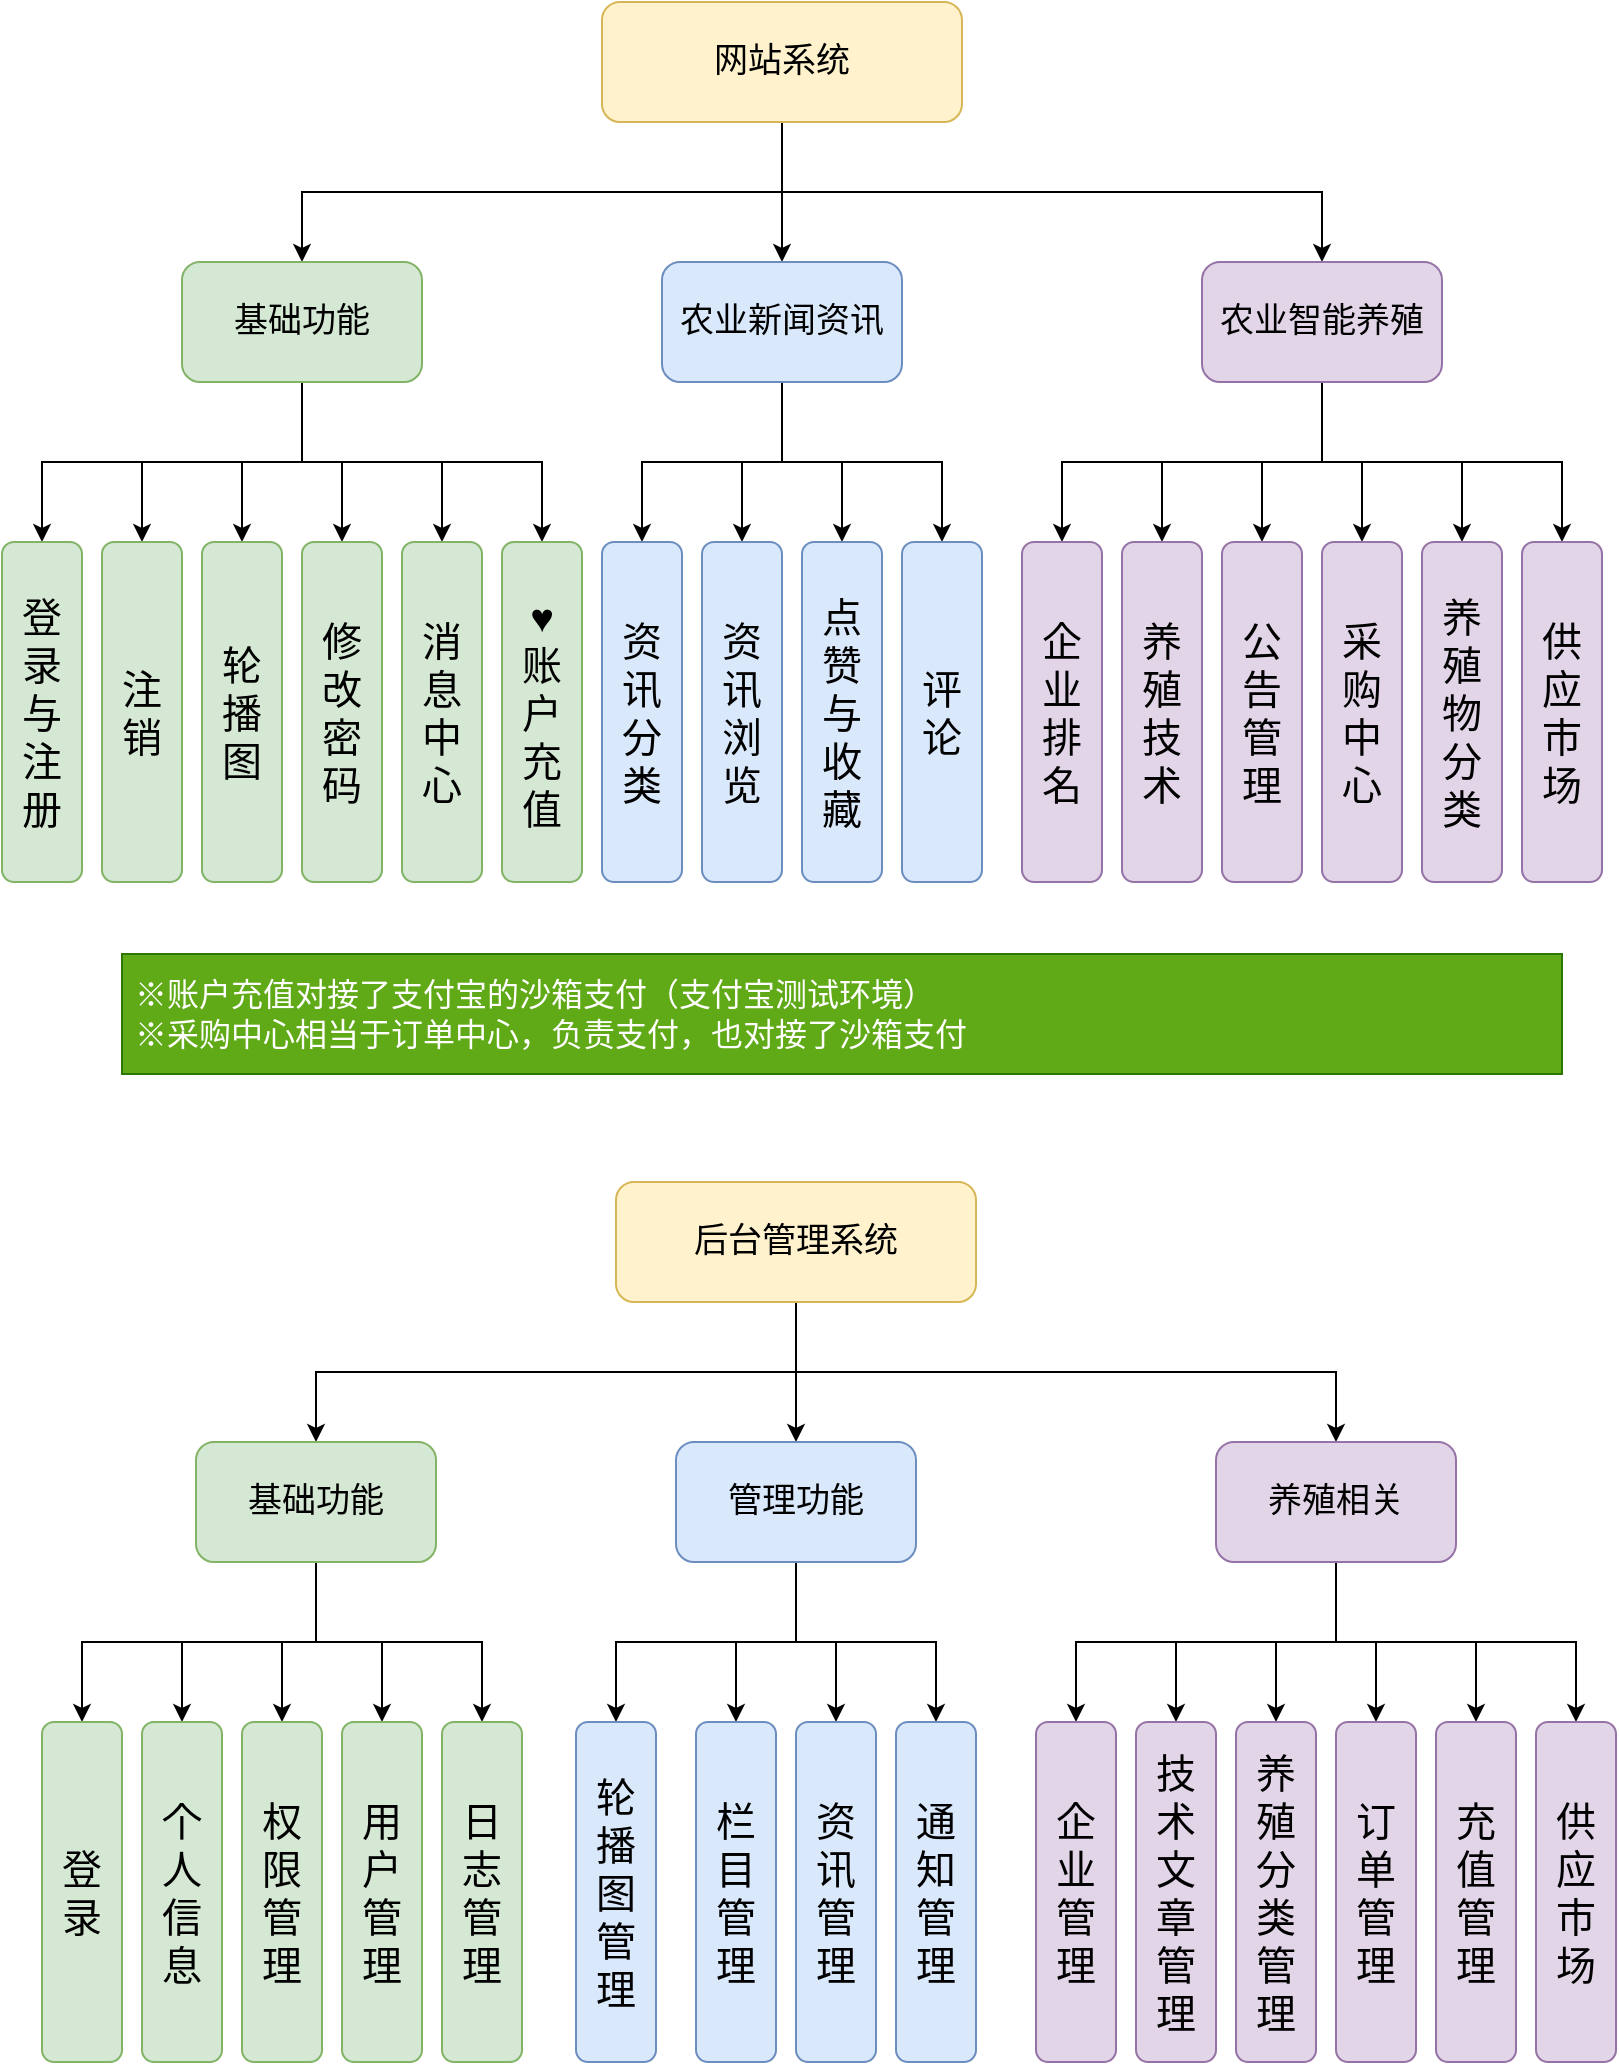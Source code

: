 <mxfile version="16.6.1" type="github">
  <diagram id="JLk9FKHlb9LdRjsdpeua" name="Page-1">
    <mxGraphModel dx="1865" dy="1748" grid="1" gridSize="10" guides="1" tooltips="1" connect="1" arrows="1" fold="1" page="1" pageScale="1" pageWidth="827" pageHeight="1169" math="0" shadow="0">
      <root>
        <mxCell id="0" />
        <mxCell id="1" parent="0" />
        <mxCell id="YeQBJPrLlTCUJduyqjX9-6" style="edgeStyle=orthogonalEdgeStyle;rounded=0;orthogonalLoop=1;jettySize=auto;html=1;exitX=0.5;exitY=1;exitDx=0;exitDy=0;entryX=0.5;entryY=0;entryDx=0;entryDy=0;fontFamily=Times New Roman;fontSize=17;shadow=0;sketch=0;" parent="1" source="YeQBJPrLlTCUJduyqjX9-1" target="YeQBJPrLlTCUJduyqjX9-3" edge="1">
          <mxGeometry relative="1" as="geometry" />
        </mxCell>
        <mxCell id="YeQBJPrLlTCUJduyqjX9-7" style="edgeStyle=orthogonalEdgeStyle;rounded=0;orthogonalLoop=1;jettySize=auto;html=1;exitX=0.5;exitY=1;exitDx=0;exitDy=0;entryX=0.5;entryY=0;entryDx=0;entryDy=0;fontFamily=Times New Roman;fontSize=17;shadow=0;sketch=0;" parent="1" source="YeQBJPrLlTCUJduyqjX9-1" target="YeQBJPrLlTCUJduyqjX9-2" edge="1">
          <mxGeometry relative="1" as="geometry" />
        </mxCell>
        <mxCell id="YeQBJPrLlTCUJduyqjX9-8" style="edgeStyle=orthogonalEdgeStyle;rounded=0;orthogonalLoop=1;jettySize=auto;html=1;exitX=0.5;exitY=1;exitDx=0;exitDy=0;fontFamily=Times New Roman;fontSize=17;shadow=0;sketch=0;" parent="1" source="YeQBJPrLlTCUJduyqjX9-1" target="YeQBJPrLlTCUJduyqjX9-4" edge="1">
          <mxGeometry relative="1" as="geometry" />
        </mxCell>
        <mxCell id="YeQBJPrLlTCUJduyqjX9-1" value="网站系统" style="rounded=1;whiteSpace=wrap;html=1;fontFamily=Times New Roman;fontSize=17;shadow=0;sketch=0;fillColor=#fff2cc;strokeColor=#d6b656;" parent="1" vertex="1">
          <mxGeometry x="-520" y="-1120" width="180" height="60" as="geometry" />
        </mxCell>
        <mxCell id="YeQBJPrLlTCUJduyqjX9-22" style="edgeStyle=orthogonalEdgeStyle;rounded=0;sketch=0;orthogonalLoop=1;jettySize=auto;html=1;exitX=0.5;exitY=1;exitDx=0;exitDy=0;entryX=0.5;entryY=0;entryDx=0;entryDy=0;shadow=0;fontFamily=Times New Roman;fontSize=17;" parent="1" source="YeQBJPrLlTCUJduyqjX9-2" target="YeQBJPrLlTCUJduyqjX9-5" edge="1">
          <mxGeometry relative="1" as="geometry" />
        </mxCell>
        <mxCell id="YeQBJPrLlTCUJduyqjX9-23" style="edgeStyle=orthogonalEdgeStyle;rounded=0;sketch=0;orthogonalLoop=1;jettySize=auto;html=1;exitX=0.5;exitY=1;exitDx=0;exitDy=0;entryX=0.5;entryY=0;entryDx=0;entryDy=0;shadow=0;fontFamily=Times New Roman;fontSize=17;" parent="1" source="YeQBJPrLlTCUJduyqjX9-2" target="YeQBJPrLlTCUJduyqjX9-9" edge="1">
          <mxGeometry relative="1" as="geometry" />
        </mxCell>
        <mxCell id="YeQBJPrLlTCUJduyqjX9-25" style="edgeStyle=orthogonalEdgeStyle;rounded=0;sketch=0;orthogonalLoop=1;jettySize=auto;html=1;exitX=0.5;exitY=1;exitDx=0;exitDy=0;entryX=0.5;entryY=0;entryDx=0;entryDy=0;shadow=0;fontFamily=Times New Roman;fontSize=17;" parent="1" source="YeQBJPrLlTCUJduyqjX9-2" target="YeQBJPrLlTCUJduyqjX9-12" edge="1">
          <mxGeometry relative="1" as="geometry" />
        </mxCell>
        <mxCell id="YeQBJPrLlTCUJduyqjX9-26" style="edgeStyle=orthogonalEdgeStyle;rounded=0;sketch=0;orthogonalLoop=1;jettySize=auto;html=1;exitX=0.5;exitY=1;exitDx=0;exitDy=0;entryX=0.5;entryY=0;entryDx=0;entryDy=0;shadow=0;fontFamily=Times New Roman;fontSize=17;" parent="1" source="YeQBJPrLlTCUJduyqjX9-2" target="YeQBJPrLlTCUJduyqjX9-10" edge="1">
          <mxGeometry relative="1" as="geometry" />
        </mxCell>
        <mxCell id="YeQBJPrLlTCUJduyqjX9-27" style="edgeStyle=orthogonalEdgeStyle;rounded=0;sketch=0;orthogonalLoop=1;jettySize=auto;html=1;exitX=0.5;exitY=1;exitDx=0;exitDy=0;entryX=0.5;entryY=0;entryDx=0;entryDy=0;shadow=0;fontFamily=Times New Roman;fontSize=17;" parent="1" source="YeQBJPrLlTCUJduyqjX9-2" target="YeQBJPrLlTCUJduyqjX9-13" edge="1">
          <mxGeometry relative="1" as="geometry" />
        </mxCell>
        <mxCell id="ArTHainUAxs4ZkYim9h0-6" style="edgeStyle=orthogonalEdgeStyle;rounded=0;orthogonalLoop=1;jettySize=auto;html=1;exitX=0.5;exitY=1;exitDx=0;exitDy=0;entryX=0.5;entryY=0;entryDx=0;entryDy=0;shadow=0;" edge="1" parent="1" source="YeQBJPrLlTCUJduyqjX9-2" target="ArTHainUAxs4ZkYim9h0-5">
          <mxGeometry relative="1" as="geometry" />
        </mxCell>
        <mxCell id="YeQBJPrLlTCUJduyqjX9-2" value="基础功能" style="rounded=1;whiteSpace=wrap;html=1;fillColor=#d5e8d4;fontFamily=Times New Roman;fontSize=17;shadow=0;sketch=0;strokeColor=#82b366;" parent="1" vertex="1">
          <mxGeometry x="-730" y="-990" width="120" height="60" as="geometry" />
        </mxCell>
        <mxCell id="YeQBJPrLlTCUJduyqjX9-28" style="edgeStyle=orthogonalEdgeStyle;rounded=0;sketch=0;orthogonalLoop=1;jettySize=auto;html=1;exitX=0.5;exitY=1;exitDx=0;exitDy=0;entryX=0.5;entryY=0;entryDx=0;entryDy=0;shadow=0;fontFamily=Times New Roman;fontSize=17;" parent="1" source="YeQBJPrLlTCUJduyqjX9-3" target="YeQBJPrLlTCUJduyqjX9-14" edge="1">
          <mxGeometry relative="1" as="geometry" />
        </mxCell>
        <mxCell id="YeQBJPrLlTCUJduyqjX9-33" style="edgeStyle=orthogonalEdgeStyle;rounded=0;sketch=0;orthogonalLoop=1;jettySize=auto;html=1;exitX=0.5;exitY=1;exitDx=0;exitDy=0;entryX=0.5;entryY=0;entryDx=0;entryDy=0;shadow=0;fontFamily=Times New Roman;fontSize=17;" parent="1" source="YeQBJPrLlTCUJduyqjX9-3" target="YeQBJPrLlTCUJduyqjX9-15" edge="1">
          <mxGeometry relative="1" as="geometry" />
        </mxCell>
        <mxCell id="YeQBJPrLlTCUJduyqjX9-34" style="edgeStyle=orthogonalEdgeStyle;rounded=0;sketch=0;orthogonalLoop=1;jettySize=auto;html=1;exitX=0.5;exitY=1;exitDx=0;exitDy=0;shadow=0;fontFamily=Times New Roman;fontSize=17;" parent="1" source="YeQBJPrLlTCUJduyqjX9-3" target="YeQBJPrLlTCUJduyqjX9-16" edge="1">
          <mxGeometry relative="1" as="geometry" />
        </mxCell>
        <mxCell id="YeQBJPrLlTCUJduyqjX9-35" style="edgeStyle=orthogonalEdgeStyle;rounded=0;sketch=0;orthogonalLoop=1;jettySize=auto;html=1;exitX=0.5;exitY=1;exitDx=0;exitDy=0;entryX=0.5;entryY=0;entryDx=0;entryDy=0;shadow=0;fontFamily=Times New Roman;fontSize=17;" parent="1" source="YeQBJPrLlTCUJduyqjX9-3" target="YeQBJPrLlTCUJduyqjX9-17" edge="1">
          <mxGeometry relative="1" as="geometry" />
        </mxCell>
        <mxCell id="YeQBJPrLlTCUJduyqjX9-3" value="农业新闻资讯" style="rounded=1;whiteSpace=wrap;html=1;fontFamily=Times New Roman;fontSize=17;shadow=0;sketch=0;fillColor=#dae8fc;strokeColor=#6c8ebf;" parent="1" vertex="1">
          <mxGeometry x="-490" y="-990" width="120" height="60" as="geometry" />
        </mxCell>
        <mxCell id="YeQBJPrLlTCUJduyqjX9-29" style="edgeStyle=orthogonalEdgeStyle;rounded=0;sketch=0;orthogonalLoop=1;jettySize=auto;html=1;exitX=0.5;exitY=1;exitDx=0;exitDy=0;entryX=0.5;entryY=0;entryDx=0;entryDy=0;shadow=0;fontFamily=Times New Roman;fontSize=17;" parent="1" source="YeQBJPrLlTCUJduyqjX9-4" target="YeQBJPrLlTCUJduyqjX9-18" edge="1">
          <mxGeometry relative="1" as="geometry" />
        </mxCell>
        <mxCell id="YeQBJPrLlTCUJduyqjX9-30" style="edgeStyle=orthogonalEdgeStyle;rounded=0;sketch=0;orthogonalLoop=1;jettySize=auto;html=1;exitX=0.5;exitY=1;exitDx=0;exitDy=0;entryX=0.5;entryY=0;entryDx=0;entryDy=0;shadow=0;fontFamily=Times New Roman;fontSize=17;" parent="1" source="YeQBJPrLlTCUJduyqjX9-4" target="YeQBJPrLlTCUJduyqjX9-19" edge="1">
          <mxGeometry relative="1" as="geometry" />
        </mxCell>
        <mxCell id="YeQBJPrLlTCUJduyqjX9-31" style="edgeStyle=orthogonalEdgeStyle;rounded=0;sketch=0;orthogonalLoop=1;jettySize=auto;html=1;exitX=0.5;exitY=1;exitDx=0;exitDy=0;entryX=0.5;entryY=0;entryDx=0;entryDy=0;shadow=0;fontFamily=Times New Roman;fontSize=17;" parent="1" source="YeQBJPrLlTCUJduyqjX9-4" target="YeQBJPrLlTCUJduyqjX9-20" edge="1">
          <mxGeometry relative="1" as="geometry" />
        </mxCell>
        <mxCell id="YeQBJPrLlTCUJduyqjX9-32" style="edgeStyle=orthogonalEdgeStyle;rounded=0;sketch=0;orthogonalLoop=1;jettySize=auto;html=1;exitX=0.5;exitY=1;exitDx=0;exitDy=0;entryX=0.5;entryY=0;entryDx=0;entryDy=0;shadow=0;fontFamily=Times New Roman;fontSize=17;" parent="1" source="YeQBJPrLlTCUJduyqjX9-4" target="YeQBJPrLlTCUJduyqjX9-21" edge="1">
          <mxGeometry relative="1" as="geometry" />
        </mxCell>
        <mxCell id="ArTHainUAxs4ZkYim9h0-4" style="edgeStyle=orthogonalEdgeStyle;rounded=0;orthogonalLoop=1;jettySize=auto;html=1;exitX=0.5;exitY=1;exitDx=0;exitDy=0;entryX=0.5;entryY=0;entryDx=0;entryDy=0;shadow=0;" edge="1" parent="1" source="YeQBJPrLlTCUJduyqjX9-4" target="ArTHainUAxs4ZkYim9h0-3">
          <mxGeometry relative="1" as="geometry" />
        </mxCell>
        <mxCell id="ArTHainUAxs4ZkYim9h0-8" style="edgeStyle=orthogonalEdgeStyle;rounded=0;orthogonalLoop=1;jettySize=auto;html=1;exitX=0.5;exitY=1;exitDx=0;exitDy=0;entryX=0.5;entryY=0;entryDx=0;entryDy=0;shadow=0;" edge="1" parent="1" source="YeQBJPrLlTCUJduyqjX9-4" target="ArTHainUAxs4ZkYim9h0-7">
          <mxGeometry relative="1" as="geometry" />
        </mxCell>
        <mxCell id="YeQBJPrLlTCUJduyqjX9-4" value="农业智能养殖" style="rounded=1;whiteSpace=wrap;html=1;fontFamily=Times New Roman;fontSize=17;shadow=0;sketch=0;fillColor=#e1d5e7;strokeColor=#9673a6;" parent="1" vertex="1">
          <mxGeometry x="-220" y="-990" width="120" height="60" as="geometry" />
        </mxCell>
        <mxCell id="YeQBJPrLlTCUJduyqjX9-5" value="登录与注册" style="rounded=1;verticalAlign=middle;horizontal=1;whiteSpace=wrap;html=1;fontSize=20;shadow=0;fillColor=#d5e8d4;strokeColor=#82b366;" parent="1" vertex="1">
          <mxGeometry x="-820" y="-850" width="40" height="170" as="geometry" />
        </mxCell>
        <mxCell id="YeQBJPrLlTCUJduyqjX9-9" value="注销" style="rounded=1;verticalAlign=middle;horizontal=1;whiteSpace=wrap;html=1;fontSize=20;shadow=0;fillColor=#d5e8d4;strokeColor=#82b366;" parent="1" vertex="1">
          <mxGeometry x="-770" y="-850" width="40" height="170" as="geometry" />
        </mxCell>
        <mxCell id="YeQBJPrLlTCUJduyqjX9-10" value="轮播图" style="rounded=1;verticalAlign=middle;horizontal=1;whiteSpace=wrap;html=1;fontSize=20;shadow=0;fillColor=#d5e8d4;strokeColor=#82b366;" parent="1" vertex="1">
          <mxGeometry x="-720" y="-850" width="40" height="170" as="geometry" />
        </mxCell>
        <mxCell id="YeQBJPrLlTCUJduyqjX9-12" value="消息中心" style="rounded=1;verticalAlign=middle;horizontal=1;whiteSpace=wrap;html=1;fontSize=20;shadow=0;fillColor=#d5e8d4;strokeColor=#82b366;" parent="1" vertex="1">
          <mxGeometry x="-620" y="-850" width="40" height="170" as="geometry" />
        </mxCell>
        <mxCell id="YeQBJPrLlTCUJduyqjX9-13" value="修改密码" style="rounded=1;verticalAlign=middle;horizontal=1;whiteSpace=wrap;html=1;fontSize=20;shadow=0;fillColor=#d5e8d4;strokeColor=#82b366;" parent="1" vertex="1">
          <mxGeometry x="-670" y="-850" width="40" height="170" as="geometry" />
        </mxCell>
        <mxCell id="YeQBJPrLlTCUJduyqjX9-14" value="资讯分类" style="rounded=1;verticalAlign=middle;horizontal=1;whiteSpace=wrap;html=1;fontSize=20;shadow=0;fillColor=#dae8fc;strokeColor=#6c8ebf;" parent="1" vertex="1">
          <mxGeometry x="-520" y="-850" width="40" height="170" as="geometry" />
        </mxCell>
        <mxCell id="YeQBJPrLlTCUJduyqjX9-15" value="资讯浏览" style="rounded=1;verticalAlign=middle;horizontal=1;whiteSpace=wrap;html=1;fontSize=20;shadow=0;fillColor=#dae8fc;strokeColor=#6c8ebf;" parent="1" vertex="1">
          <mxGeometry x="-470" y="-850" width="40" height="170" as="geometry" />
        </mxCell>
        <mxCell id="YeQBJPrLlTCUJduyqjX9-16" value="点赞与收藏" style="rounded=1;verticalAlign=middle;horizontal=1;whiteSpace=wrap;html=1;fontSize=20;shadow=0;fillColor=#dae8fc;strokeColor=#6c8ebf;" parent="1" vertex="1">
          <mxGeometry x="-420" y="-850" width="40" height="170" as="geometry" />
        </mxCell>
        <mxCell id="YeQBJPrLlTCUJduyqjX9-17" value="评论" style="rounded=1;verticalAlign=middle;horizontal=1;whiteSpace=wrap;html=1;fontSize=20;shadow=0;fillColor=#dae8fc;strokeColor=#6c8ebf;" parent="1" vertex="1">
          <mxGeometry x="-370" y="-850" width="40" height="170" as="geometry" />
        </mxCell>
        <mxCell id="YeQBJPrLlTCUJduyqjX9-18" value="企业排名" style="rounded=1;verticalAlign=middle;horizontal=1;whiteSpace=wrap;html=1;fontSize=20;shadow=0;fillColor=#e1d5e7;strokeColor=#9673a6;" parent="1" vertex="1">
          <mxGeometry x="-310" y="-850" width="40" height="170" as="geometry" />
        </mxCell>
        <mxCell id="YeQBJPrLlTCUJduyqjX9-19" value="养殖技术" style="rounded=1;verticalAlign=middle;horizontal=1;whiteSpace=wrap;html=1;fontSize=20;shadow=0;fillColor=#e1d5e7;strokeColor=#9673a6;" parent="1" vertex="1">
          <mxGeometry x="-260" y="-850" width="40" height="170" as="geometry" />
        </mxCell>
        <mxCell id="YeQBJPrLlTCUJduyqjX9-20" value="公告管理" style="rounded=1;verticalAlign=middle;horizontal=1;whiteSpace=wrap;html=1;fontSize=20;shadow=0;fillColor=#e1d5e7;strokeColor=#9673a6;" parent="1" vertex="1">
          <mxGeometry x="-210" y="-850" width="40" height="170" as="geometry" />
        </mxCell>
        <mxCell id="YeQBJPrLlTCUJduyqjX9-21" value="采购中心" style="rounded=1;verticalAlign=middle;horizontal=1;whiteSpace=wrap;html=1;fontSize=20;shadow=0;fillColor=#e1d5e7;strokeColor=#9673a6;" parent="1" vertex="1">
          <mxGeometry x="-160" y="-850" width="40" height="170" as="geometry" />
        </mxCell>
        <mxCell id="ArTHainUAxs4ZkYim9h0-3" value="养殖物分类" style="rounded=1;verticalAlign=middle;horizontal=1;whiteSpace=wrap;html=1;fontSize=20;shadow=0;fillColor=#e1d5e7;strokeColor=#9673a6;" vertex="1" parent="1">
          <mxGeometry x="-110" y="-850" width="40" height="170" as="geometry" />
        </mxCell>
        <mxCell id="ArTHainUAxs4ZkYim9h0-5" value="♥&lt;br&gt;账户充值" style="rounded=1;verticalAlign=middle;horizontal=1;whiteSpace=wrap;html=1;fontSize=20;shadow=0;fillColor=#d5e8d4;strokeColor=#82b366;" vertex="1" parent="1">
          <mxGeometry x="-570" y="-850" width="40" height="170" as="geometry" />
        </mxCell>
        <mxCell id="ArTHainUAxs4ZkYim9h0-7" value="供应市场" style="rounded=1;verticalAlign=middle;horizontal=1;whiteSpace=wrap;html=1;fontSize=20;shadow=0;fillColor=#e1d5e7;strokeColor=#9673a6;" vertex="1" parent="1">
          <mxGeometry x="-60" y="-850" width="40" height="170" as="geometry" />
        </mxCell>
        <mxCell id="ArTHainUAxs4ZkYim9h0-9" value="&amp;nbsp;※账户充值对接了支付宝的沙箱支付（支付宝测试环境）&lt;br&gt;&amp;nbsp;※采购中心相当于订单中心，负责支付，也对接了沙箱支付" style="rounded=0;whiteSpace=wrap;html=1;shadow=0;align=left;fontSize=16;fillColor=#60a917;fontColor=#ffffff;strokeColor=#2D7600;" vertex="1" parent="1">
          <mxGeometry x="-760" y="-644" width="720" height="60" as="geometry" />
        </mxCell>
        <mxCell id="ArTHainUAxs4ZkYim9h0-49" style="edgeStyle=orthogonalEdgeStyle;rounded=0;orthogonalLoop=1;jettySize=auto;html=1;exitX=0.5;exitY=1;exitDx=0;exitDy=0;entryX=0.5;entryY=0;entryDx=0;entryDy=0;fontFamily=Times New Roman;fontSize=17;shadow=0;sketch=0;" edge="1" parent="1" source="ArTHainUAxs4ZkYim9h0-52" target="ArTHainUAxs4ZkYim9h0-64">
          <mxGeometry relative="1" as="geometry" />
        </mxCell>
        <mxCell id="ArTHainUAxs4ZkYim9h0-50" style="edgeStyle=orthogonalEdgeStyle;rounded=0;orthogonalLoop=1;jettySize=auto;html=1;exitX=0.5;exitY=1;exitDx=0;exitDy=0;entryX=0.5;entryY=0;entryDx=0;entryDy=0;fontFamily=Times New Roman;fontSize=17;shadow=0;sketch=0;" edge="1" parent="1" source="ArTHainUAxs4ZkYim9h0-52" target="ArTHainUAxs4ZkYim9h0-59">
          <mxGeometry relative="1" as="geometry" />
        </mxCell>
        <mxCell id="ArTHainUAxs4ZkYim9h0-51" style="edgeStyle=orthogonalEdgeStyle;rounded=0;orthogonalLoop=1;jettySize=auto;html=1;exitX=0.5;exitY=1;exitDx=0;exitDy=0;fontFamily=Times New Roman;fontSize=17;shadow=0;sketch=0;" edge="1" parent="1" source="ArTHainUAxs4ZkYim9h0-52" target="ArTHainUAxs4ZkYim9h0-71">
          <mxGeometry relative="1" as="geometry" />
        </mxCell>
        <mxCell id="ArTHainUAxs4ZkYim9h0-52" value="后台管理系统" style="rounded=1;whiteSpace=wrap;html=1;fontFamily=Times New Roman;fontSize=17;shadow=0;sketch=0;fillColor=#fff2cc;strokeColor=#d6b656;" vertex="1" parent="1">
          <mxGeometry x="-513" y="-530" width="180" height="60" as="geometry" />
        </mxCell>
        <mxCell id="ArTHainUAxs4ZkYim9h0-53" style="edgeStyle=orthogonalEdgeStyle;rounded=0;sketch=0;orthogonalLoop=1;jettySize=auto;html=1;exitX=0.5;exitY=1;exitDx=0;exitDy=0;entryX=0.5;entryY=0;entryDx=0;entryDy=0;shadow=0;fontFamily=Times New Roman;fontSize=17;" edge="1" parent="1" source="ArTHainUAxs4ZkYim9h0-59" target="ArTHainUAxs4ZkYim9h0-72">
          <mxGeometry relative="1" as="geometry" />
        </mxCell>
        <mxCell id="ArTHainUAxs4ZkYim9h0-54" style="edgeStyle=orthogonalEdgeStyle;rounded=0;sketch=0;orthogonalLoop=1;jettySize=auto;html=1;exitX=0.5;exitY=1;exitDx=0;exitDy=0;entryX=0.5;entryY=0;entryDx=0;entryDy=0;shadow=0;fontFamily=Times New Roman;fontSize=17;" edge="1" parent="1" source="ArTHainUAxs4ZkYim9h0-59" target="ArTHainUAxs4ZkYim9h0-73">
          <mxGeometry relative="1" as="geometry" />
        </mxCell>
        <mxCell id="ArTHainUAxs4ZkYim9h0-55" style="edgeStyle=orthogonalEdgeStyle;rounded=0;sketch=0;orthogonalLoop=1;jettySize=auto;html=1;exitX=0.5;exitY=1;exitDx=0;exitDy=0;entryX=0.5;entryY=0;entryDx=0;entryDy=0;shadow=0;fontFamily=Times New Roman;fontSize=17;" edge="1" parent="1" source="ArTHainUAxs4ZkYim9h0-59" target="ArTHainUAxs4ZkYim9h0-75">
          <mxGeometry relative="1" as="geometry" />
        </mxCell>
        <mxCell id="ArTHainUAxs4ZkYim9h0-56" style="edgeStyle=orthogonalEdgeStyle;rounded=0;sketch=0;orthogonalLoop=1;jettySize=auto;html=1;exitX=0.5;exitY=1;exitDx=0;exitDy=0;entryX=0.5;entryY=0;entryDx=0;entryDy=0;shadow=0;fontFamily=Times New Roman;fontSize=17;" edge="1" parent="1" source="ArTHainUAxs4ZkYim9h0-59" target="ArTHainUAxs4ZkYim9h0-74">
          <mxGeometry relative="1" as="geometry" />
        </mxCell>
        <mxCell id="ArTHainUAxs4ZkYim9h0-57" style="edgeStyle=orthogonalEdgeStyle;rounded=0;sketch=0;orthogonalLoop=1;jettySize=auto;html=1;exitX=0.5;exitY=1;exitDx=0;exitDy=0;entryX=0.5;entryY=0;entryDx=0;entryDy=0;shadow=0;fontFamily=Times New Roman;fontSize=17;" edge="1" parent="1" source="ArTHainUAxs4ZkYim9h0-59" target="ArTHainUAxs4ZkYim9h0-76">
          <mxGeometry relative="1" as="geometry" />
        </mxCell>
        <mxCell id="ArTHainUAxs4ZkYim9h0-59" value="基础功能" style="rounded=1;whiteSpace=wrap;html=1;fillColor=#d5e8d4;fontFamily=Times New Roman;fontSize=17;shadow=0;sketch=0;strokeColor=#82b366;" vertex="1" parent="1">
          <mxGeometry x="-723" y="-400" width="120" height="60" as="geometry" />
        </mxCell>
        <mxCell id="ArTHainUAxs4ZkYim9h0-60" style="edgeStyle=orthogonalEdgeStyle;rounded=0;sketch=0;orthogonalLoop=1;jettySize=auto;html=1;exitX=0.5;exitY=1;exitDx=0;exitDy=0;entryX=0.5;entryY=0;entryDx=0;entryDy=0;shadow=0;fontFamily=Times New Roman;fontSize=17;" edge="1" parent="1" source="ArTHainUAxs4ZkYim9h0-64" target="ArTHainUAxs4ZkYim9h0-77">
          <mxGeometry relative="1" as="geometry" />
        </mxCell>
        <mxCell id="ArTHainUAxs4ZkYim9h0-61" style="edgeStyle=orthogonalEdgeStyle;rounded=0;sketch=0;orthogonalLoop=1;jettySize=auto;html=1;exitX=0.5;exitY=1;exitDx=0;exitDy=0;entryX=0.5;entryY=0;entryDx=0;entryDy=0;shadow=0;fontFamily=Times New Roman;fontSize=17;" edge="1" parent="1" source="ArTHainUAxs4ZkYim9h0-64" target="ArTHainUAxs4ZkYim9h0-78">
          <mxGeometry relative="1" as="geometry" />
        </mxCell>
        <mxCell id="ArTHainUAxs4ZkYim9h0-62" style="edgeStyle=orthogonalEdgeStyle;rounded=0;sketch=0;orthogonalLoop=1;jettySize=auto;html=1;exitX=0.5;exitY=1;exitDx=0;exitDy=0;shadow=0;fontFamily=Times New Roman;fontSize=17;" edge="1" parent="1" source="ArTHainUAxs4ZkYim9h0-64" target="ArTHainUAxs4ZkYim9h0-79">
          <mxGeometry relative="1" as="geometry" />
        </mxCell>
        <mxCell id="ArTHainUAxs4ZkYim9h0-88" style="edgeStyle=orthogonalEdgeStyle;rounded=0;orthogonalLoop=1;jettySize=auto;html=1;exitX=0.5;exitY=1;exitDx=0;exitDy=0;entryX=0.5;entryY=0;entryDx=0;entryDy=0;shadow=0;fontSize=16;" edge="1" parent="1" source="ArTHainUAxs4ZkYim9h0-64" target="ArTHainUAxs4ZkYim9h0-86">
          <mxGeometry relative="1" as="geometry" />
        </mxCell>
        <mxCell id="ArTHainUAxs4ZkYim9h0-64" value="管理功能" style="rounded=1;whiteSpace=wrap;html=1;fontFamily=Times New Roman;fontSize=17;shadow=0;sketch=0;fillColor=#dae8fc;strokeColor=#6c8ebf;" vertex="1" parent="1">
          <mxGeometry x="-483" y="-400" width="120" height="60" as="geometry" />
        </mxCell>
        <mxCell id="ArTHainUAxs4ZkYim9h0-65" style="edgeStyle=orthogonalEdgeStyle;rounded=0;sketch=0;orthogonalLoop=1;jettySize=auto;html=1;exitX=0.5;exitY=1;exitDx=0;exitDy=0;entryX=0.5;entryY=0;entryDx=0;entryDy=0;shadow=0;fontFamily=Times New Roman;fontSize=17;" edge="1" parent="1" source="ArTHainUAxs4ZkYim9h0-71" target="ArTHainUAxs4ZkYim9h0-81">
          <mxGeometry relative="1" as="geometry" />
        </mxCell>
        <mxCell id="ArTHainUAxs4ZkYim9h0-66" style="edgeStyle=orthogonalEdgeStyle;rounded=0;sketch=0;orthogonalLoop=1;jettySize=auto;html=1;exitX=0.5;exitY=1;exitDx=0;exitDy=0;entryX=0.5;entryY=0;entryDx=0;entryDy=0;shadow=0;fontFamily=Times New Roman;fontSize=17;" edge="1" parent="1" source="ArTHainUAxs4ZkYim9h0-71" target="ArTHainUAxs4ZkYim9h0-82">
          <mxGeometry relative="1" as="geometry" />
        </mxCell>
        <mxCell id="ArTHainUAxs4ZkYim9h0-67" style="edgeStyle=orthogonalEdgeStyle;rounded=0;sketch=0;orthogonalLoop=1;jettySize=auto;html=1;exitX=0.5;exitY=1;exitDx=0;exitDy=0;entryX=0.5;entryY=0;entryDx=0;entryDy=0;shadow=0;fontFamily=Times New Roman;fontSize=17;" edge="1" parent="1" source="ArTHainUAxs4ZkYim9h0-71" target="ArTHainUAxs4ZkYim9h0-83">
          <mxGeometry relative="1" as="geometry" />
        </mxCell>
        <mxCell id="ArTHainUAxs4ZkYim9h0-68" style="edgeStyle=orthogonalEdgeStyle;rounded=0;sketch=0;orthogonalLoop=1;jettySize=auto;html=1;exitX=0.5;exitY=1;exitDx=0;exitDy=0;entryX=0.5;entryY=0;entryDx=0;entryDy=0;shadow=0;fontFamily=Times New Roman;fontSize=17;" edge="1" parent="1" source="ArTHainUAxs4ZkYim9h0-71" target="ArTHainUAxs4ZkYim9h0-84">
          <mxGeometry relative="1" as="geometry" />
        </mxCell>
        <mxCell id="ArTHainUAxs4ZkYim9h0-69" style="edgeStyle=orthogonalEdgeStyle;rounded=0;orthogonalLoop=1;jettySize=auto;html=1;exitX=0.5;exitY=1;exitDx=0;exitDy=0;entryX=0.5;entryY=0;entryDx=0;entryDy=0;shadow=0;" edge="1" parent="1" source="ArTHainUAxs4ZkYim9h0-71" target="ArTHainUAxs4ZkYim9h0-85">
          <mxGeometry relative="1" as="geometry" />
        </mxCell>
        <mxCell id="ArTHainUAxs4ZkYim9h0-70" style="edgeStyle=orthogonalEdgeStyle;rounded=0;orthogonalLoop=1;jettySize=auto;html=1;exitX=0.5;exitY=1;exitDx=0;exitDy=0;entryX=0.5;entryY=0;entryDx=0;entryDy=0;shadow=0;" edge="1" parent="1" source="ArTHainUAxs4ZkYim9h0-71" target="ArTHainUAxs4ZkYim9h0-87">
          <mxGeometry relative="1" as="geometry" />
        </mxCell>
        <mxCell id="ArTHainUAxs4ZkYim9h0-71" value="养殖相关" style="rounded=1;whiteSpace=wrap;html=1;fontFamily=Times New Roman;fontSize=17;shadow=0;sketch=0;fillColor=#e1d5e7;strokeColor=#9673a6;" vertex="1" parent="1">
          <mxGeometry x="-213" y="-400" width="120" height="60" as="geometry" />
        </mxCell>
        <mxCell id="ArTHainUAxs4ZkYim9h0-72" value="登录" style="rounded=1;verticalAlign=middle;horizontal=1;whiteSpace=wrap;html=1;fontSize=20;shadow=0;fillColor=#d5e8d4;strokeColor=#82b366;" vertex="1" parent="1">
          <mxGeometry x="-800" y="-260" width="40" height="170" as="geometry" />
        </mxCell>
        <mxCell id="ArTHainUAxs4ZkYim9h0-73" value="个人信息" style="rounded=1;verticalAlign=middle;horizontal=1;whiteSpace=wrap;html=1;fontSize=20;shadow=0;fillColor=#d5e8d4;strokeColor=#82b366;" vertex="1" parent="1">
          <mxGeometry x="-750" y="-260" width="40" height="170" as="geometry" />
        </mxCell>
        <mxCell id="ArTHainUAxs4ZkYim9h0-74" value="权限管理" style="rounded=1;verticalAlign=middle;horizontal=1;whiteSpace=wrap;html=1;fontSize=20;shadow=0;fillColor=#d5e8d4;strokeColor=#82b366;" vertex="1" parent="1">
          <mxGeometry x="-700" y="-260" width="40" height="170" as="geometry" />
        </mxCell>
        <mxCell id="ArTHainUAxs4ZkYim9h0-75" value="日志管理" style="rounded=1;verticalAlign=middle;horizontal=1;whiteSpace=wrap;html=1;fontSize=20;shadow=0;fillColor=#d5e8d4;strokeColor=#82b366;" vertex="1" parent="1">
          <mxGeometry x="-600" y="-260" width="40" height="170" as="geometry" />
        </mxCell>
        <mxCell id="ArTHainUAxs4ZkYim9h0-76" value="用户管理" style="rounded=1;verticalAlign=middle;horizontal=1;whiteSpace=wrap;html=1;fontSize=20;shadow=0;fillColor=#d5e8d4;strokeColor=#82b366;" vertex="1" parent="1">
          <mxGeometry x="-650" y="-260" width="40" height="170" as="geometry" />
        </mxCell>
        <mxCell id="ArTHainUAxs4ZkYim9h0-77" value="栏目管理" style="rounded=1;verticalAlign=middle;horizontal=1;whiteSpace=wrap;html=1;fontSize=20;shadow=0;fillColor=#dae8fc;strokeColor=#6c8ebf;" vertex="1" parent="1">
          <mxGeometry x="-473" y="-260" width="40" height="170" as="geometry" />
        </mxCell>
        <mxCell id="ArTHainUAxs4ZkYim9h0-78" value="资讯管理" style="rounded=1;verticalAlign=middle;horizontal=1;whiteSpace=wrap;html=1;fontSize=20;shadow=0;fillColor=#dae8fc;strokeColor=#6c8ebf;" vertex="1" parent="1">
          <mxGeometry x="-423" y="-260" width="40" height="170" as="geometry" />
        </mxCell>
        <mxCell id="ArTHainUAxs4ZkYim9h0-79" value="通知管理" style="rounded=1;verticalAlign=middle;horizontal=1;whiteSpace=wrap;html=1;fontSize=20;shadow=0;fillColor=#dae8fc;strokeColor=#6c8ebf;" vertex="1" parent="1">
          <mxGeometry x="-373" y="-260" width="40" height="170" as="geometry" />
        </mxCell>
        <mxCell id="ArTHainUAxs4ZkYim9h0-81" value="企业管理" style="rounded=1;verticalAlign=middle;horizontal=1;whiteSpace=wrap;html=1;fontSize=20;shadow=0;fillColor=#e1d5e7;strokeColor=#9673a6;" vertex="1" parent="1">
          <mxGeometry x="-303" y="-260" width="40" height="170" as="geometry" />
        </mxCell>
        <mxCell id="ArTHainUAxs4ZkYim9h0-82" value="技术文章管理" style="rounded=1;verticalAlign=middle;horizontal=1;whiteSpace=wrap;html=1;fontSize=20;shadow=0;fillColor=#e1d5e7;strokeColor=#9673a6;" vertex="1" parent="1">
          <mxGeometry x="-253" y="-260" width="40" height="170" as="geometry" />
        </mxCell>
        <mxCell id="ArTHainUAxs4ZkYim9h0-83" value="养殖分类管理" style="rounded=1;verticalAlign=middle;horizontal=1;whiteSpace=wrap;html=1;fontSize=20;shadow=0;fillColor=#e1d5e7;strokeColor=#9673a6;" vertex="1" parent="1">
          <mxGeometry x="-203" y="-260" width="40" height="170" as="geometry" />
        </mxCell>
        <mxCell id="ArTHainUAxs4ZkYim9h0-84" value="订单管理" style="rounded=1;verticalAlign=middle;horizontal=1;whiteSpace=wrap;html=1;fontSize=20;shadow=0;fillColor=#e1d5e7;strokeColor=#9673a6;" vertex="1" parent="1">
          <mxGeometry x="-153" y="-260" width="40" height="170" as="geometry" />
        </mxCell>
        <mxCell id="ArTHainUAxs4ZkYim9h0-85" value="充值管理" style="rounded=1;verticalAlign=middle;horizontal=1;whiteSpace=wrap;html=1;fontSize=20;shadow=0;fillColor=#e1d5e7;strokeColor=#9673a6;" vertex="1" parent="1">
          <mxGeometry x="-103" y="-260" width="40" height="170" as="geometry" />
        </mxCell>
        <mxCell id="ArTHainUAxs4ZkYim9h0-86" value="轮播图管理" style="rounded=1;verticalAlign=middle;horizontal=1;whiteSpace=wrap;html=1;fontSize=20;shadow=0;fillColor=#dae8fc;strokeColor=#6c8ebf;" vertex="1" parent="1">
          <mxGeometry x="-533" y="-260" width="40" height="170" as="geometry" />
        </mxCell>
        <mxCell id="ArTHainUAxs4ZkYim9h0-87" value="供应市场" style="rounded=1;verticalAlign=middle;horizontal=1;whiteSpace=wrap;html=1;fontSize=20;shadow=0;fillColor=#e1d5e7;strokeColor=#9673a6;" vertex="1" parent="1">
          <mxGeometry x="-53" y="-260" width="40" height="170" as="geometry" />
        </mxCell>
      </root>
    </mxGraphModel>
  </diagram>
</mxfile>
